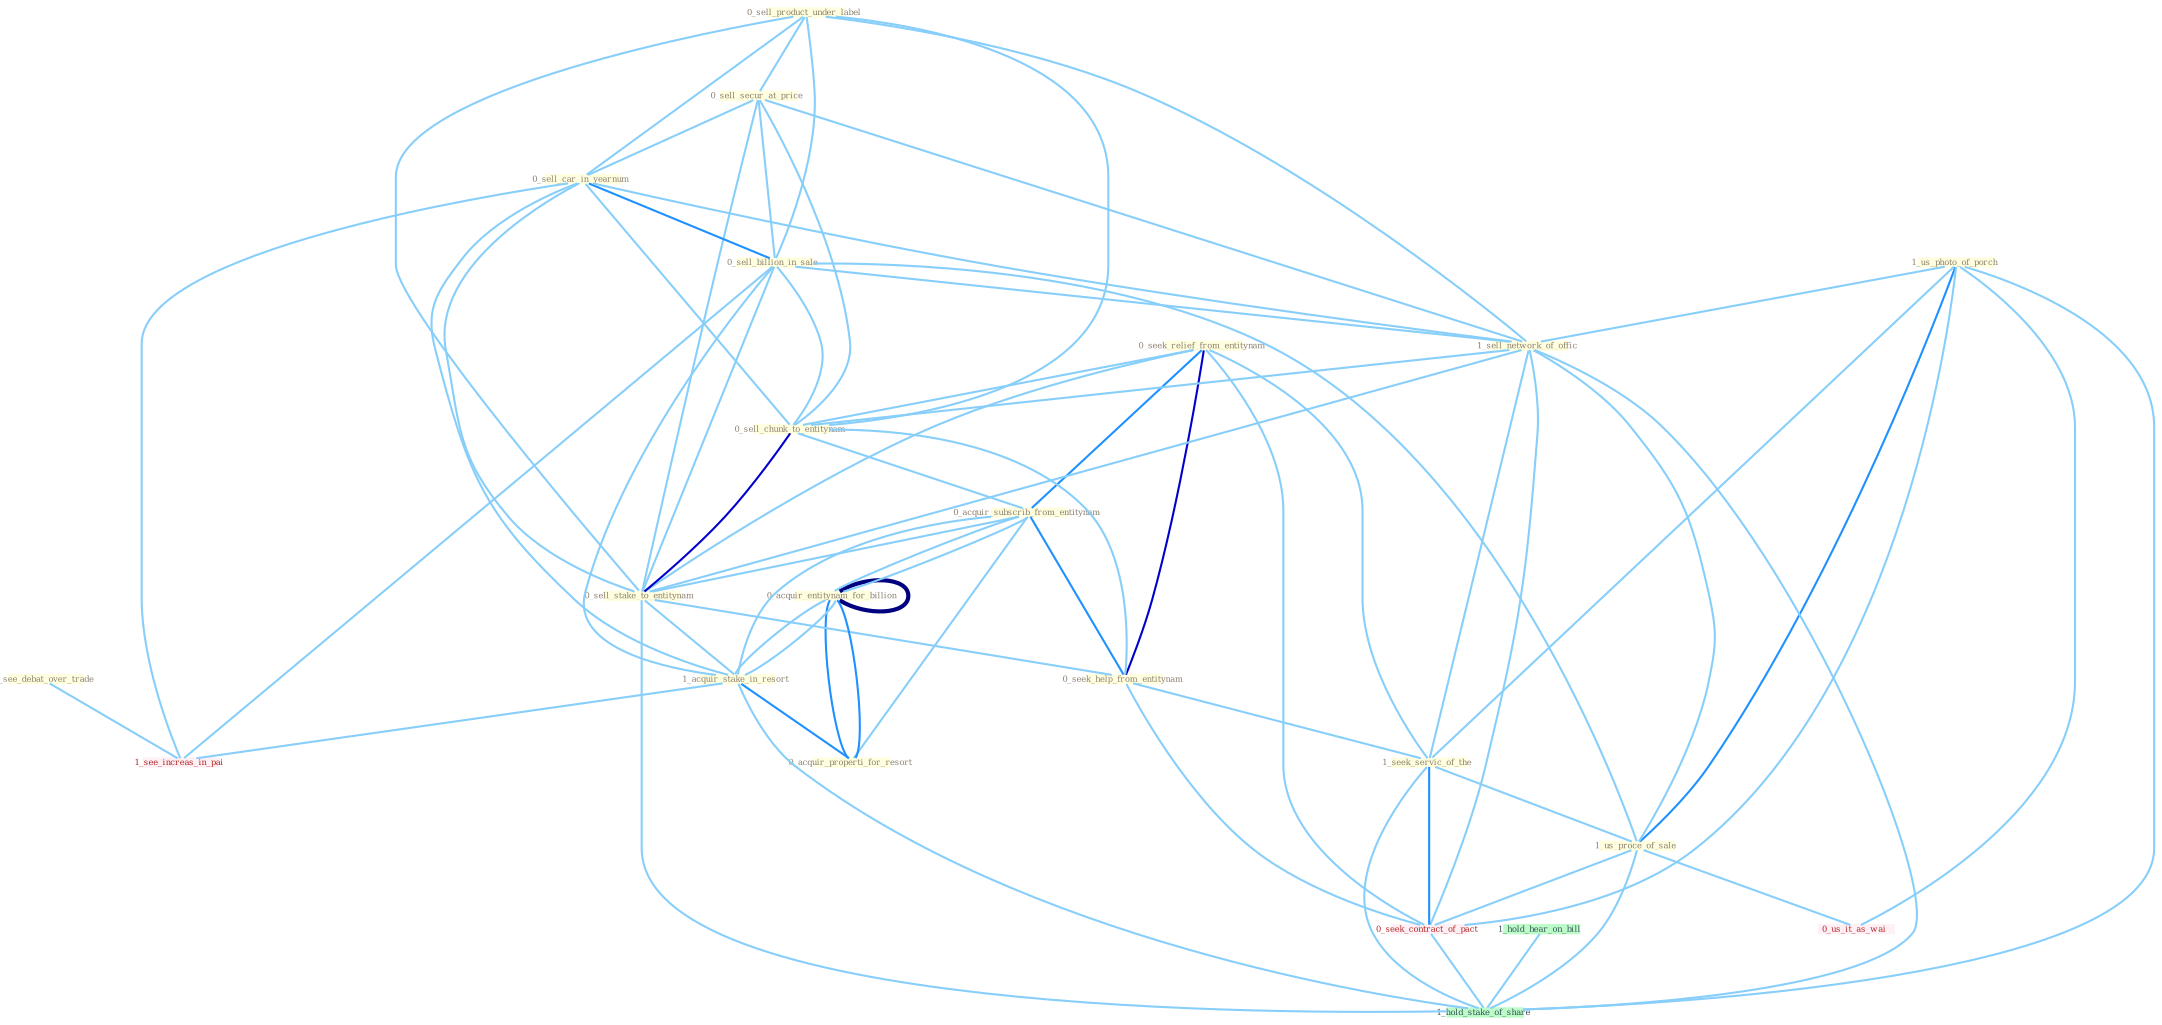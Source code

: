Graph G{ 
    node
    [shape=polygon,style=filled,width=.5,height=.06,color="#BDFCC9",fixedsize=true,fontsize=4,
    fontcolor="#2f4f4f"];
    {node
    [color="#ffffe0", fontcolor="#8b7d6b"] "1_see_debat_over_trade " "0_seek_relief_from_entitynam " "0_sell_product_under_label " "0_sell_secur_at_price " "0_sell_car_in_yearnum " "0_acquir_entitynam_for_billion " "0_sell_billion_in_sale " "1_us_photo_of_porch " "1_sell_network_of_offic " "0_sell_chunk_to_entitynam " "0_acquir_subscrib_from_entitynam " "0_sell_stake_to_entitynam " "0_seek_help_from_entitynam " "1_acquir_stake_in_resort " "0_acquir_properti_for_resort " "1_seek_servic_of_the " "1_us_proce_of_sale "}
{node [color="#fff0f5", fontcolor="#b22222"] "0_seek_contract_of_pact " "0_us_it_as_wai " "1_see_increas_in_pai "}
edge [color="#B0E2FF"];

	"1_see_debat_over_trade " -- "1_see_increas_in_pai " [w="1", color="#87cefa" ];
	"0_seek_relief_from_entitynam " -- "0_sell_chunk_to_entitynam " [w="1", color="#87cefa" ];
	"0_seek_relief_from_entitynam " -- "0_acquir_subscrib_from_entitynam " [w="2", color="#1e90ff" , len=0.8];
	"0_seek_relief_from_entitynam " -- "0_sell_stake_to_entitynam " [w="1", color="#87cefa" ];
	"0_seek_relief_from_entitynam " -- "0_seek_help_from_entitynam " [w="3", color="#0000cd" , len=0.6];
	"0_seek_relief_from_entitynam " -- "1_seek_servic_of_the " [w="1", color="#87cefa" ];
	"0_seek_relief_from_entitynam " -- "0_seek_contract_of_pact " [w="1", color="#87cefa" ];
	"0_sell_product_under_label " -- "0_sell_secur_at_price " [w="1", color="#87cefa" ];
	"0_sell_product_under_label " -- "0_sell_car_in_yearnum " [w="1", color="#87cefa" ];
	"0_sell_product_under_label " -- "0_sell_billion_in_sale " [w="1", color="#87cefa" ];
	"0_sell_product_under_label " -- "1_sell_network_of_offic " [w="1", color="#87cefa" ];
	"0_sell_product_under_label " -- "0_sell_chunk_to_entitynam " [w="1", color="#87cefa" ];
	"0_sell_product_under_label " -- "0_sell_stake_to_entitynam " [w="1", color="#87cefa" ];
	"0_sell_secur_at_price " -- "0_sell_car_in_yearnum " [w="1", color="#87cefa" ];
	"0_sell_secur_at_price " -- "0_sell_billion_in_sale " [w="1", color="#87cefa" ];
	"0_sell_secur_at_price " -- "1_sell_network_of_offic " [w="1", color="#87cefa" ];
	"0_sell_secur_at_price " -- "0_sell_chunk_to_entitynam " [w="1", color="#87cefa" ];
	"0_sell_secur_at_price " -- "0_sell_stake_to_entitynam " [w="1", color="#87cefa" ];
	"0_sell_car_in_yearnum " -- "0_sell_billion_in_sale " [w="2", color="#1e90ff" , len=0.8];
	"0_sell_car_in_yearnum " -- "1_sell_network_of_offic " [w="1", color="#87cefa" ];
	"0_sell_car_in_yearnum " -- "0_sell_chunk_to_entitynam " [w="1", color="#87cefa" ];
	"0_sell_car_in_yearnum " -- "0_sell_stake_to_entitynam " [w="1", color="#87cefa" ];
	"0_sell_car_in_yearnum " -- "1_acquir_stake_in_resort " [w="1", color="#87cefa" ];
	"0_sell_car_in_yearnum " -- "1_see_increas_in_pai " [w="1", color="#87cefa" ];
	"0_acquir_entitynam_for_billion " -- "0_acquir_subscrib_from_entitynam " [w="1", color="#87cefa" ];
	"0_acquir_entitynam_for_billion " -- "1_acquir_stake_in_resort " [w="1", color="#87cefa" ];
	"0_acquir_entitynam_for_billion " -- "0_acquir_properti_for_resort " [w="2", color="#1e90ff" , len=0.8];
	"0_acquir_entitynam_for_billion " -- "0_acquir_entitynam_for_billion " [w="4", style=bold, color="#000080", len=0.4];
	"0_sell_billion_in_sale " -- "1_sell_network_of_offic " [w="1", color="#87cefa" ];
	"0_sell_billion_in_sale " -- "0_sell_chunk_to_entitynam " [w="1", color="#87cefa" ];
	"0_sell_billion_in_sale " -- "0_sell_stake_to_entitynam " [w="1", color="#87cefa" ];
	"0_sell_billion_in_sale " -- "1_acquir_stake_in_resort " [w="1", color="#87cefa" ];
	"0_sell_billion_in_sale " -- "1_us_proce_of_sale " [w="1", color="#87cefa" ];
	"0_sell_billion_in_sale " -- "1_see_increas_in_pai " [w="1", color="#87cefa" ];
	"1_us_photo_of_porch " -- "1_sell_network_of_offic " [w="1", color="#87cefa" ];
	"1_us_photo_of_porch " -- "1_seek_servic_of_the " [w="1", color="#87cefa" ];
	"1_us_photo_of_porch " -- "1_us_proce_of_sale " [w="2", color="#1e90ff" , len=0.8];
	"1_us_photo_of_porch " -- "0_seek_contract_of_pact " [w="1", color="#87cefa" ];
	"1_us_photo_of_porch " -- "0_us_it_as_wai " [w="1", color="#87cefa" ];
	"1_us_photo_of_porch " -- "1_hold_stake_of_share " [w="1", color="#87cefa" ];
	"1_sell_network_of_offic " -- "0_sell_chunk_to_entitynam " [w="1", color="#87cefa" ];
	"1_sell_network_of_offic " -- "0_sell_stake_to_entitynam " [w="1", color="#87cefa" ];
	"1_sell_network_of_offic " -- "1_seek_servic_of_the " [w="1", color="#87cefa" ];
	"1_sell_network_of_offic " -- "1_us_proce_of_sale " [w="1", color="#87cefa" ];
	"1_sell_network_of_offic " -- "0_seek_contract_of_pact " [w="1", color="#87cefa" ];
	"1_sell_network_of_offic " -- "1_hold_stake_of_share " [w="1", color="#87cefa" ];
	"0_sell_chunk_to_entitynam " -- "0_acquir_subscrib_from_entitynam " [w="1", color="#87cefa" ];
	"0_sell_chunk_to_entitynam " -- "0_sell_stake_to_entitynam " [w="3", color="#0000cd" , len=0.6];
	"0_sell_chunk_to_entitynam " -- "0_seek_help_from_entitynam " [w="1", color="#87cefa" ];
	"0_acquir_subscrib_from_entitynam " -- "0_sell_stake_to_entitynam " [w="1", color="#87cefa" ];
	"0_acquir_subscrib_from_entitynam " -- "0_seek_help_from_entitynam " [w="2", color="#1e90ff" , len=0.8];
	"0_acquir_subscrib_from_entitynam " -- "1_acquir_stake_in_resort " [w="1", color="#87cefa" ];
	"0_acquir_subscrib_from_entitynam " -- "0_acquir_properti_for_resort " [w="1", color="#87cefa" ];
	"0_acquir_subscrib_from_entitynam " -- "0_acquir_entitynam_for_billion " [w="1", color="#87cefa" ];
	"0_sell_stake_to_entitynam " -- "0_seek_help_from_entitynam " [w="1", color="#87cefa" ];
	"0_sell_stake_to_entitynam " -- "1_acquir_stake_in_resort " [w="1", color="#87cefa" ];
	"0_sell_stake_to_entitynam " -- "1_hold_stake_of_share " [w="1", color="#87cefa" ];
	"0_seek_help_from_entitynam " -- "1_seek_servic_of_the " [w="1", color="#87cefa" ];
	"0_seek_help_from_entitynam " -- "0_seek_contract_of_pact " [w="1", color="#87cefa" ];
	"1_acquir_stake_in_resort " -- "0_acquir_properti_for_resort " [w="2", color="#1e90ff" , len=0.8];
	"1_acquir_stake_in_resort " -- "0_acquir_entitynam_for_billion " [w="1", color="#87cefa" ];
	"1_acquir_stake_in_resort " -- "1_see_increas_in_pai " [w="1", color="#87cefa" ];
	"1_acquir_stake_in_resort " -- "1_hold_stake_of_share " [w="1", color="#87cefa" ];
	"0_acquir_properti_for_resort " -- "0_acquir_entitynam_for_billion " [w="2", color="#1e90ff" , len=0.8];
	"1_seek_servic_of_the " -- "1_us_proce_of_sale " [w="1", color="#87cefa" ];
	"1_seek_servic_of_the " -- "0_seek_contract_of_pact " [w="2", color="#1e90ff" , len=0.8];
	"1_seek_servic_of_the " -- "1_hold_stake_of_share " [w="1", color="#87cefa" ];
	"1_us_proce_of_sale " -- "0_seek_contract_of_pact " [w="1", color="#87cefa" ];
	"1_us_proce_of_sale " -- "0_us_it_as_wai " [w="1", color="#87cefa" ];
	"1_us_proce_of_sale " -- "1_hold_stake_of_share " [w="1", color="#87cefa" ];
	"0_seek_contract_of_pact " -- "1_hold_stake_of_share " [w="1", color="#87cefa" ];
	"1_hold_hear_on_bill " -- "1_hold_stake_of_share " [w="1", color="#87cefa" ];
}